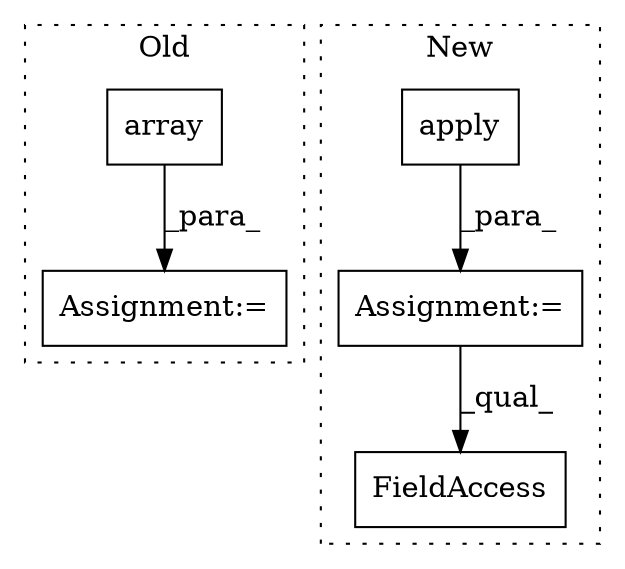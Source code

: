 digraph G {
subgraph cluster0 {
1 [label="array" a="32" s="1609,1715" l="17,-5" shape="box"];
3 [label="Assignment:=" a="7" s="1602" l="1" shape="box"];
label = "Old";
style="dotted";
}
subgraph cluster1 {
2 [label="apply" a="32" s="1919,1929" l="6,1" shape="box"];
4 [label="Assignment:=" a="7" s="1907" l="1" shape="box"];
5 [label="FieldAccess" a="22" s="2162" l="16" shape="box"];
label = "New";
style="dotted";
}
1 -> 3 [label="_para_"];
2 -> 4 [label="_para_"];
4 -> 5 [label="_qual_"];
}